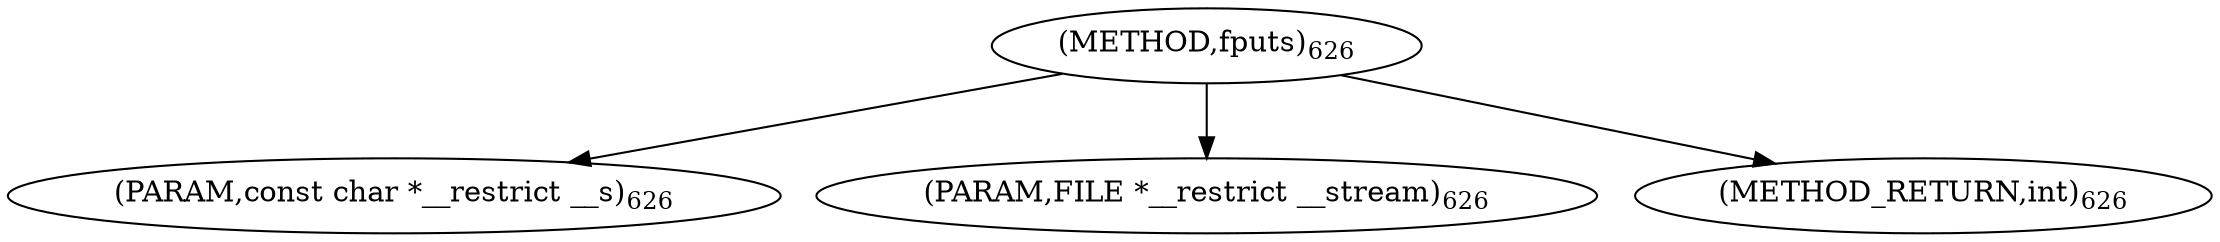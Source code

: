 digraph "fputs" {  
"30264" [label = <(METHOD,fputs)<SUB>626</SUB>> ]
"30265" [label = <(PARAM,const char *__restrict __s)<SUB>626</SUB>> ]
"30266" [label = <(PARAM,FILE *__restrict __stream)<SUB>626</SUB>> ]
"30267" [label = <(METHOD_RETURN,int)<SUB>626</SUB>> ]
  "30264" -> "30265" 
  "30264" -> "30266" 
  "30264" -> "30267" 
}
